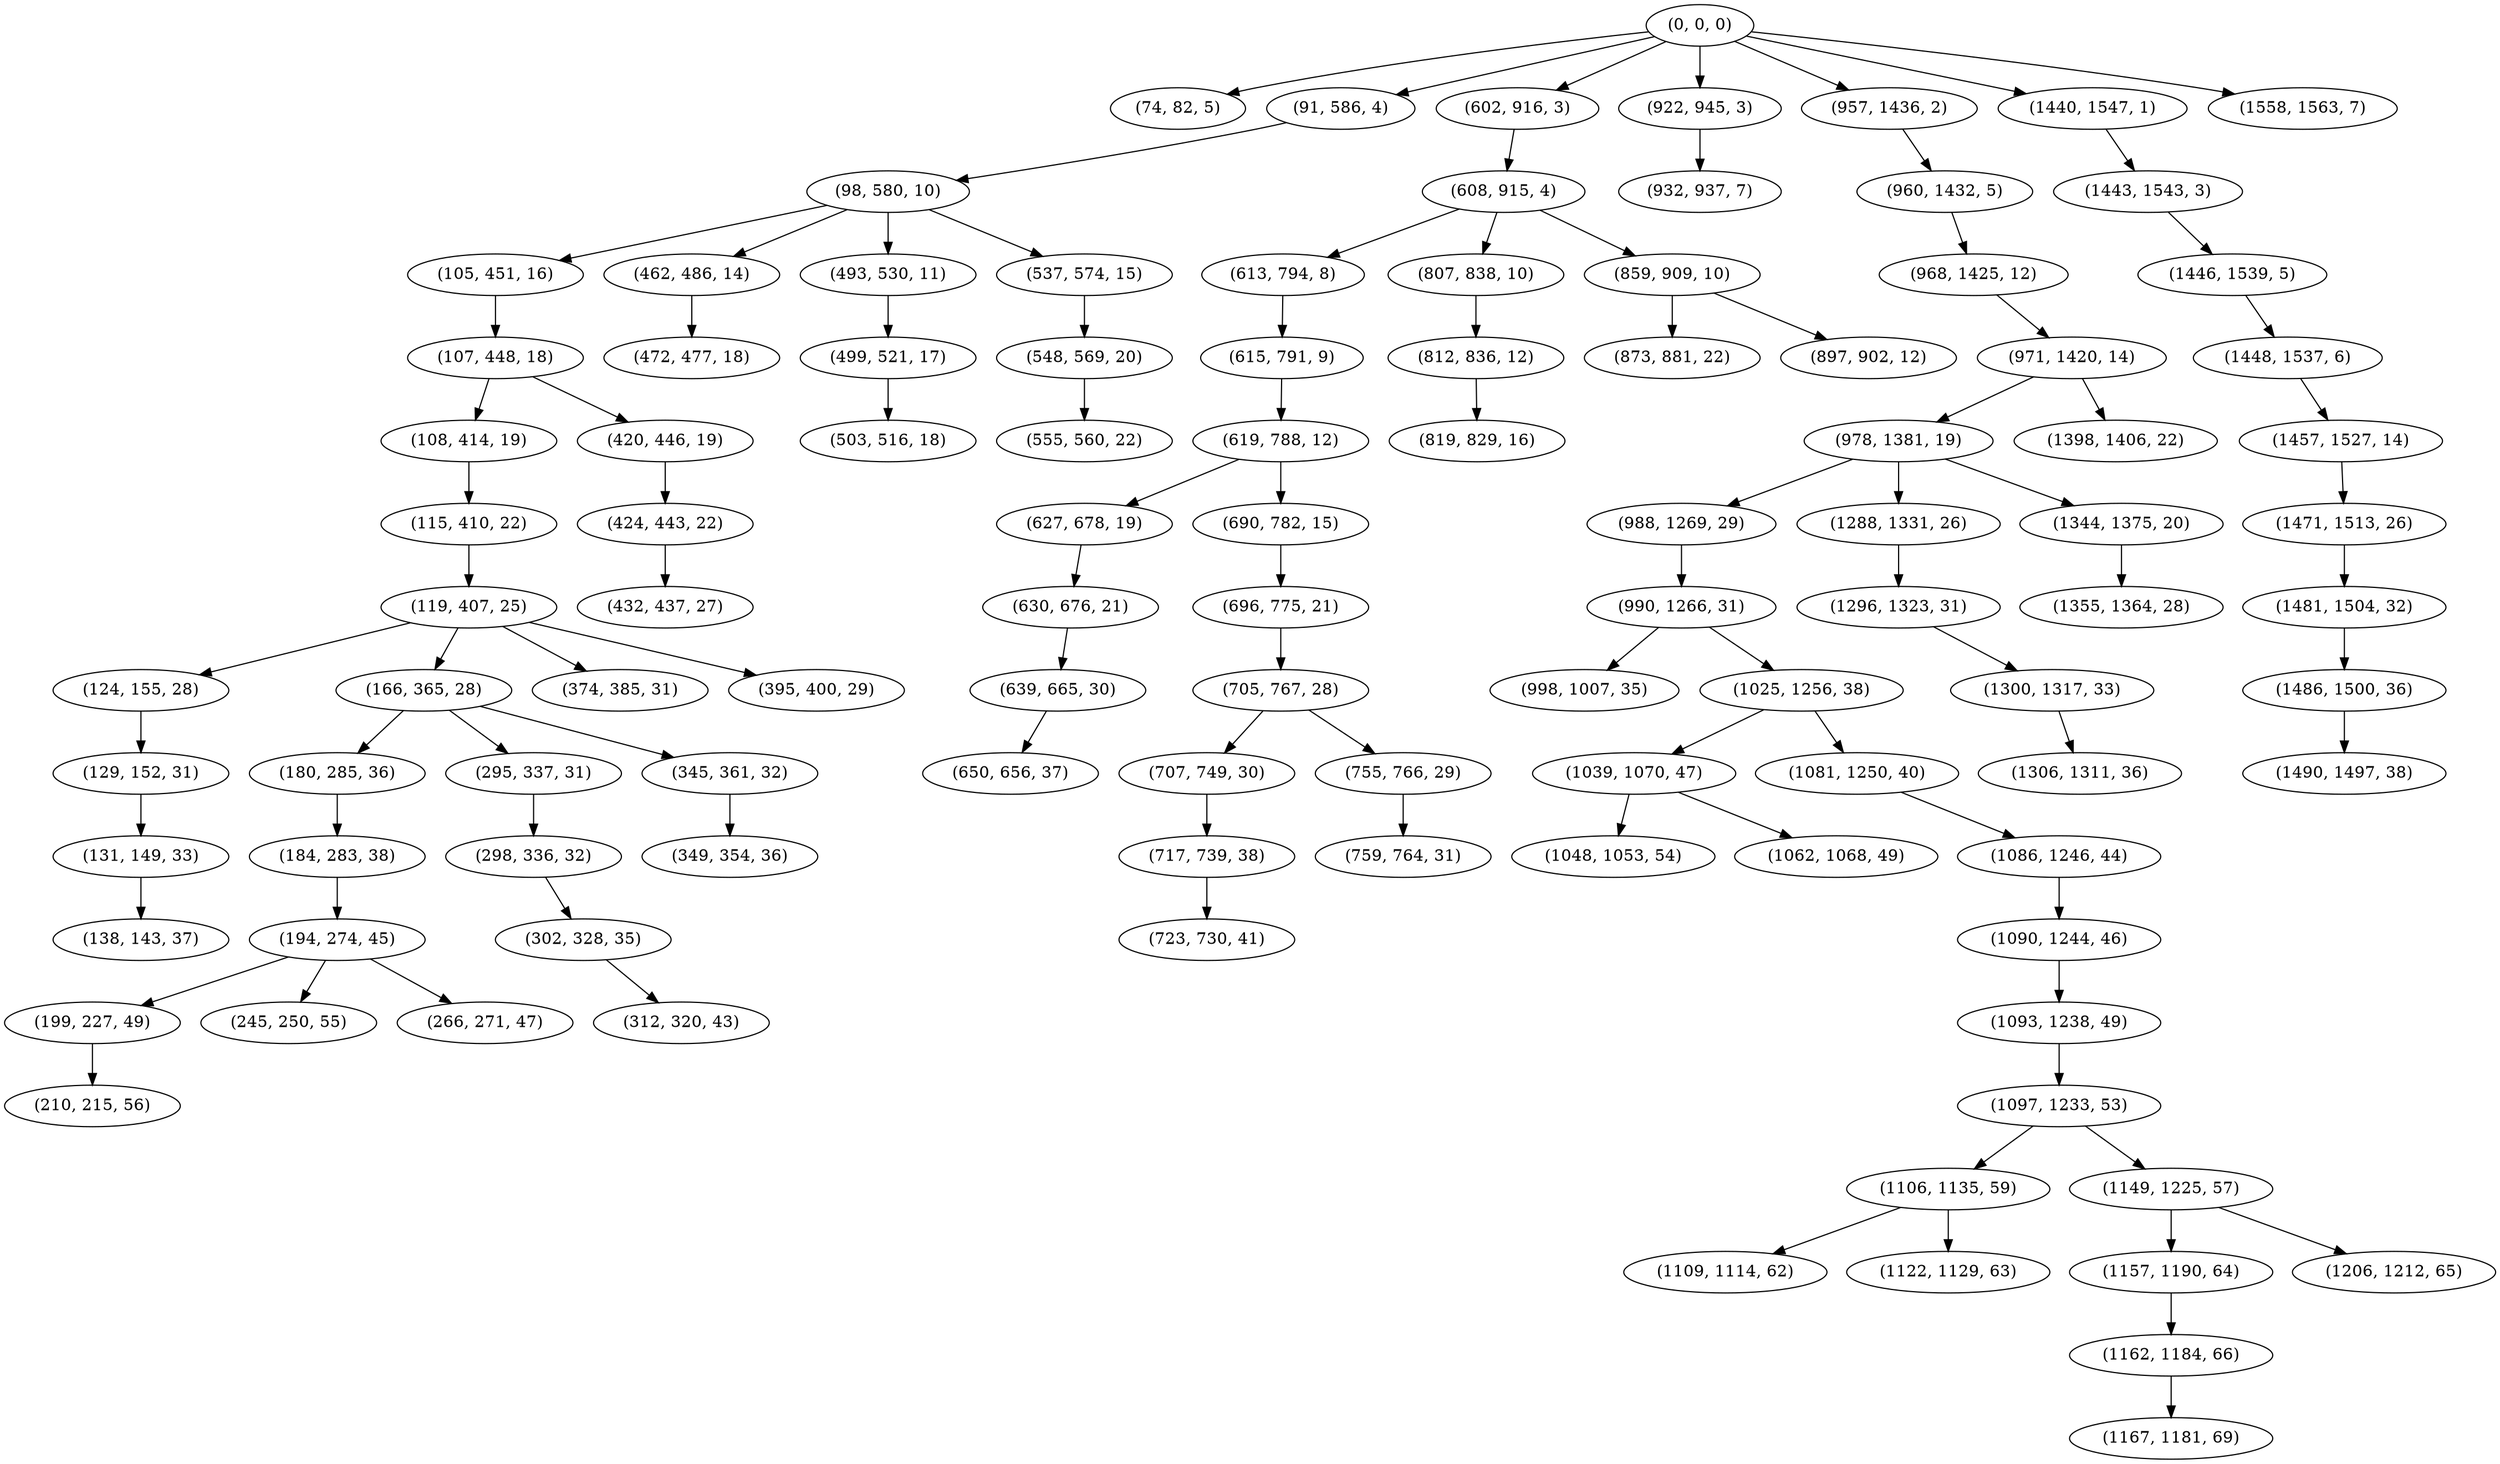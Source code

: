 digraph tree {
    "(0, 0, 0)";
    "(74, 82, 5)";
    "(91, 586, 4)";
    "(98, 580, 10)";
    "(105, 451, 16)";
    "(107, 448, 18)";
    "(108, 414, 19)";
    "(115, 410, 22)";
    "(119, 407, 25)";
    "(124, 155, 28)";
    "(129, 152, 31)";
    "(131, 149, 33)";
    "(138, 143, 37)";
    "(166, 365, 28)";
    "(180, 285, 36)";
    "(184, 283, 38)";
    "(194, 274, 45)";
    "(199, 227, 49)";
    "(210, 215, 56)";
    "(245, 250, 55)";
    "(266, 271, 47)";
    "(295, 337, 31)";
    "(298, 336, 32)";
    "(302, 328, 35)";
    "(312, 320, 43)";
    "(345, 361, 32)";
    "(349, 354, 36)";
    "(374, 385, 31)";
    "(395, 400, 29)";
    "(420, 446, 19)";
    "(424, 443, 22)";
    "(432, 437, 27)";
    "(462, 486, 14)";
    "(472, 477, 18)";
    "(493, 530, 11)";
    "(499, 521, 17)";
    "(503, 516, 18)";
    "(537, 574, 15)";
    "(548, 569, 20)";
    "(555, 560, 22)";
    "(602, 916, 3)";
    "(608, 915, 4)";
    "(613, 794, 8)";
    "(615, 791, 9)";
    "(619, 788, 12)";
    "(627, 678, 19)";
    "(630, 676, 21)";
    "(639, 665, 30)";
    "(650, 656, 37)";
    "(690, 782, 15)";
    "(696, 775, 21)";
    "(705, 767, 28)";
    "(707, 749, 30)";
    "(717, 739, 38)";
    "(723, 730, 41)";
    "(755, 766, 29)";
    "(759, 764, 31)";
    "(807, 838, 10)";
    "(812, 836, 12)";
    "(819, 829, 16)";
    "(859, 909, 10)";
    "(873, 881, 22)";
    "(897, 902, 12)";
    "(922, 945, 3)";
    "(932, 937, 7)";
    "(957, 1436, 2)";
    "(960, 1432, 5)";
    "(968, 1425, 12)";
    "(971, 1420, 14)";
    "(978, 1381, 19)";
    "(988, 1269, 29)";
    "(990, 1266, 31)";
    "(998, 1007, 35)";
    "(1025, 1256, 38)";
    "(1039, 1070, 47)";
    "(1048, 1053, 54)";
    "(1062, 1068, 49)";
    "(1081, 1250, 40)";
    "(1086, 1246, 44)";
    "(1090, 1244, 46)";
    "(1093, 1238, 49)";
    "(1097, 1233, 53)";
    "(1106, 1135, 59)";
    "(1109, 1114, 62)";
    "(1122, 1129, 63)";
    "(1149, 1225, 57)";
    "(1157, 1190, 64)";
    "(1162, 1184, 66)";
    "(1167, 1181, 69)";
    "(1206, 1212, 65)";
    "(1288, 1331, 26)";
    "(1296, 1323, 31)";
    "(1300, 1317, 33)";
    "(1306, 1311, 36)";
    "(1344, 1375, 20)";
    "(1355, 1364, 28)";
    "(1398, 1406, 22)";
    "(1440, 1547, 1)";
    "(1443, 1543, 3)";
    "(1446, 1539, 5)";
    "(1448, 1537, 6)";
    "(1457, 1527, 14)";
    "(1471, 1513, 26)";
    "(1481, 1504, 32)";
    "(1486, 1500, 36)";
    "(1490, 1497, 38)";
    "(1558, 1563, 7)";
    "(0, 0, 0)" -> "(74, 82, 5)";
    "(0, 0, 0)" -> "(91, 586, 4)";
    "(0, 0, 0)" -> "(602, 916, 3)";
    "(0, 0, 0)" -> "(922, 945, 3)";
    "(0, 0, 0)" -> "(957, 1436, 2)";
    "(0, 0, 0)" -> "(1440, 1547, 1)";
    "(0, 0, 0)" -> "(1558, 1563, 7)";
    "(91, 586, 4)" -> "(98, 580, 10)";
    "(98, 580, 10)" -> "(105, 451, 16)";
    "(98, 580, 10)" -> "(462, 486, 14)";
    "(98, 580, 10)" -> "(493, 530, 11)";
    "(98, 580, 10)" -> "(537, 574, 15)";
    "(105, 451, 16)" -> "(107, 448, 18)";
    "(107, 448, 18)" -> "(108, 414, 19)";
    "(107, 448, 18)" -> "(420, 446, 19)";
    "(108, 414, 19)" -> "(115, 410, 22)";
    "(115, 410, 22)" -> "(119, 407, 25)";
    "(119, 407, 25)" -> "(124, 155, 28)";
    "(119, 407, 25)" -> "(166, 365, 28)";
    "(119, 407, 25)" -> "(374, 385, 31)";
    "(119, 407, 25)" -> "(395, 400, 29)";
    "(124, 155, 28)" -> "(129, 152, 31)";
    "(129, 152, 31)" -> "(131, 149, 33)";
    "(131, 149, 33)" -> "(138, 143, 37)";
    "(166, 365, 28)" -> "(180, 285, 36)";
    "(166, 365, 28)" -> "(295, 337, 31)";
    "(166, 365, 28)" -> "(345, 361, 32)";
    "(180, 285, 36)" -> "(184, 283, 38)";
    "(184, 283, 38)" -> "(194, 274, 45)";
    "(194, 274, 45)" -> "(199, 227, 49)";
    "(194, 274, 45)" -> "(245, 250, 55)";
    "(194, 274, 45)" -> "(266, 271, 47)";
    "(199, 227, 49)" -> "(210, 215, 56)";
    "(295, 337, 31)" -> "(298, 336, 32)";
    "(298, 336, 32)" -> "(302, 328, 35)";
    "(302, 328, 35)" -> "(312, 320, 43)";
    "(345, 361, 32)" -> "(349, 354, 36)";
    "(420, 446, 19)" -> "(424, 443, 22)";
    "(424, 443, 22)" -> "(432, 437, 27)";
    "(462, 486, 14)" -> "(472, 477, 18)";
    "(493, 530, 11)" -> "(499, 521, 17)";
    "(499, 521, 17)" -> "(503, 516, 18)";
    "(537, 574, 15)" -> "(548, 569, 20)";
    "(548, 569, 20)" -> "(555, 560, 22)";
    "(602, 916, 3)" -> "(608, 915, 4)";
    "(608, 915, 4)" -> "(613, 794, 8)";
    "(608, 915, 4)" -> "(807, 838, 10)";
    "(608, 915, 4)" -> "(859, 909, 10)";
    "(613, 794, 8)" -> "(615, 791, 9)";
    "(615, 791, 9)" -> "(619, 788, 12)";
    "(619, 788, 12)" -> "(627, 678, 19)";
    "(619, 788, 12)" -> "(690, 782, 15)";
    "(627, 678, 19)" -> "(630, 676, 21)";
    "(630, 676, 21)" -> "(639, 665, 30)";
    "(639, 665, 30)" -> "(650, 656, 37)";
    "(690, 782, 15)" -> "(696, 775, 21)";
    "(696, 775, 21)" -> "(705, 767, 28)";
    "(705, 767, 28)" -> "(707, 749, 30)";
    "(705, 767, 28)" -> "(755, 766, 29)";
    "(707, 749, 30)" -> "(717, 739, 38)";
    "(717, 739, 38)" -> "(723, 730, 41)";
    "(755, 766, 29)" -> "(759, 764, 31)";
    "(807, 838, 10)" -> "(812, 836, 12)";
    "(812, 836, 12)" -> "(819, 829, 16)";
    "(859, 909, 10)" -> "(873, 881, 22)";
    "(859, 909, 10)" -> "(897, 902, 12)";
    "(922, 945, 3)" -> "(932, 937, 7)";
    "(957, 1436, 2)" -> "(960, 1432, 5)";
    "(960, 1432, 5)" -> "(968, 1425, 12)";
    "(968, 1425, 12)" -> "(971, 1420, 14)";
    "(971, 1420, 14)" -> "(978, 1381, 19)";
    "(971, 1420, 14)" -> "(1398, 1406, 22)";
    "(978, 1381, 19)" -> "(988, 1269, 29)";
    "(978, 1381, 19)" -> "(1288, 1331, 26)";
    "(978, 1381, 19)" -> "(1344, 1375, 20)";
    "(988, 1269, 29)" -> "(990, 1266, 31)";
    "(990, 1266, 31)" -> "(998, 1007, 35)";
    "(990, 1266, 31)" -> "(1025, 1256, 38)";
    "(1025, 1256, 38)" -> "(1039, 1070, 47)";
    "(1025, 1256, 38)" -> "(1081, 1250, 40)";
    "(1039, 1070, 47)" -> "(1048, 1053, 54)";
    "(1039, 1070, 47)" -> "(1062, 1068, 49)";
    "(1081, 1250, 40)" -> "(1086, 1246, 44)";
    "(1086, 1246, 44)" -> "(1090, 1244, 46)";
    "(1090, 1244, 46)" -> "(1093, 1238, 49)";
    "(1093, 1238, 49)" -> "(1097, 1233, 53)";
    "(1097, 1233, 53)" -> "(1106, 1135, 59)";
    "(1097, 1233, 53)" -> "(1149, 1225, 57)";
    "(1106, 1135, 59)" -> "(1109, 1114, 62)";
    "(1106, 1135, 59)" -> "(1122, 1129, 63)";
    "(1149, 1225, 57)" -> "(1157, 1190, 64)";
    "(1149, 1225, 57)" -> "(1206, 1212, 65)";
    "(1157, 1190, 64)" -> "(1162, 1184, 66)";
    "(1162, 1184, 66)" -> "(1167, 1181, 69)";
    "(1288, 1331, 26)" -> "(1296, 1323, 31)";
    "(1296, 1323, 31)" -> "(1300, 1317, 33)";
    "(1300, 1317, 33)" -> "(1306, 1311, 36)";
    "(1344, 1375, 20)" -> "(1355, 1364, 28)";
    "(1440, 1547, 1)" -> "(1443, 1543, 3)";
    "(1443, 1543, 3)" -> "(1446, 1539, 5)";
    "(1446, 1539, 5)" -> "(1448, 1537, 6)";
    "(1448, 1537, 6)" -> "(1457, 1527, 14)";
    "(1457, 1527, 14)" -> "(1471, 1513, 26)";
    "(1471, 1513, 26)" -> "(1481, 1504, 32)";
    "(1481, 1504, 32)" -> "(1486, 1500, 36)";
    "(1486, 1500, 36)" -> "(1490, 1497, 38)";
}
